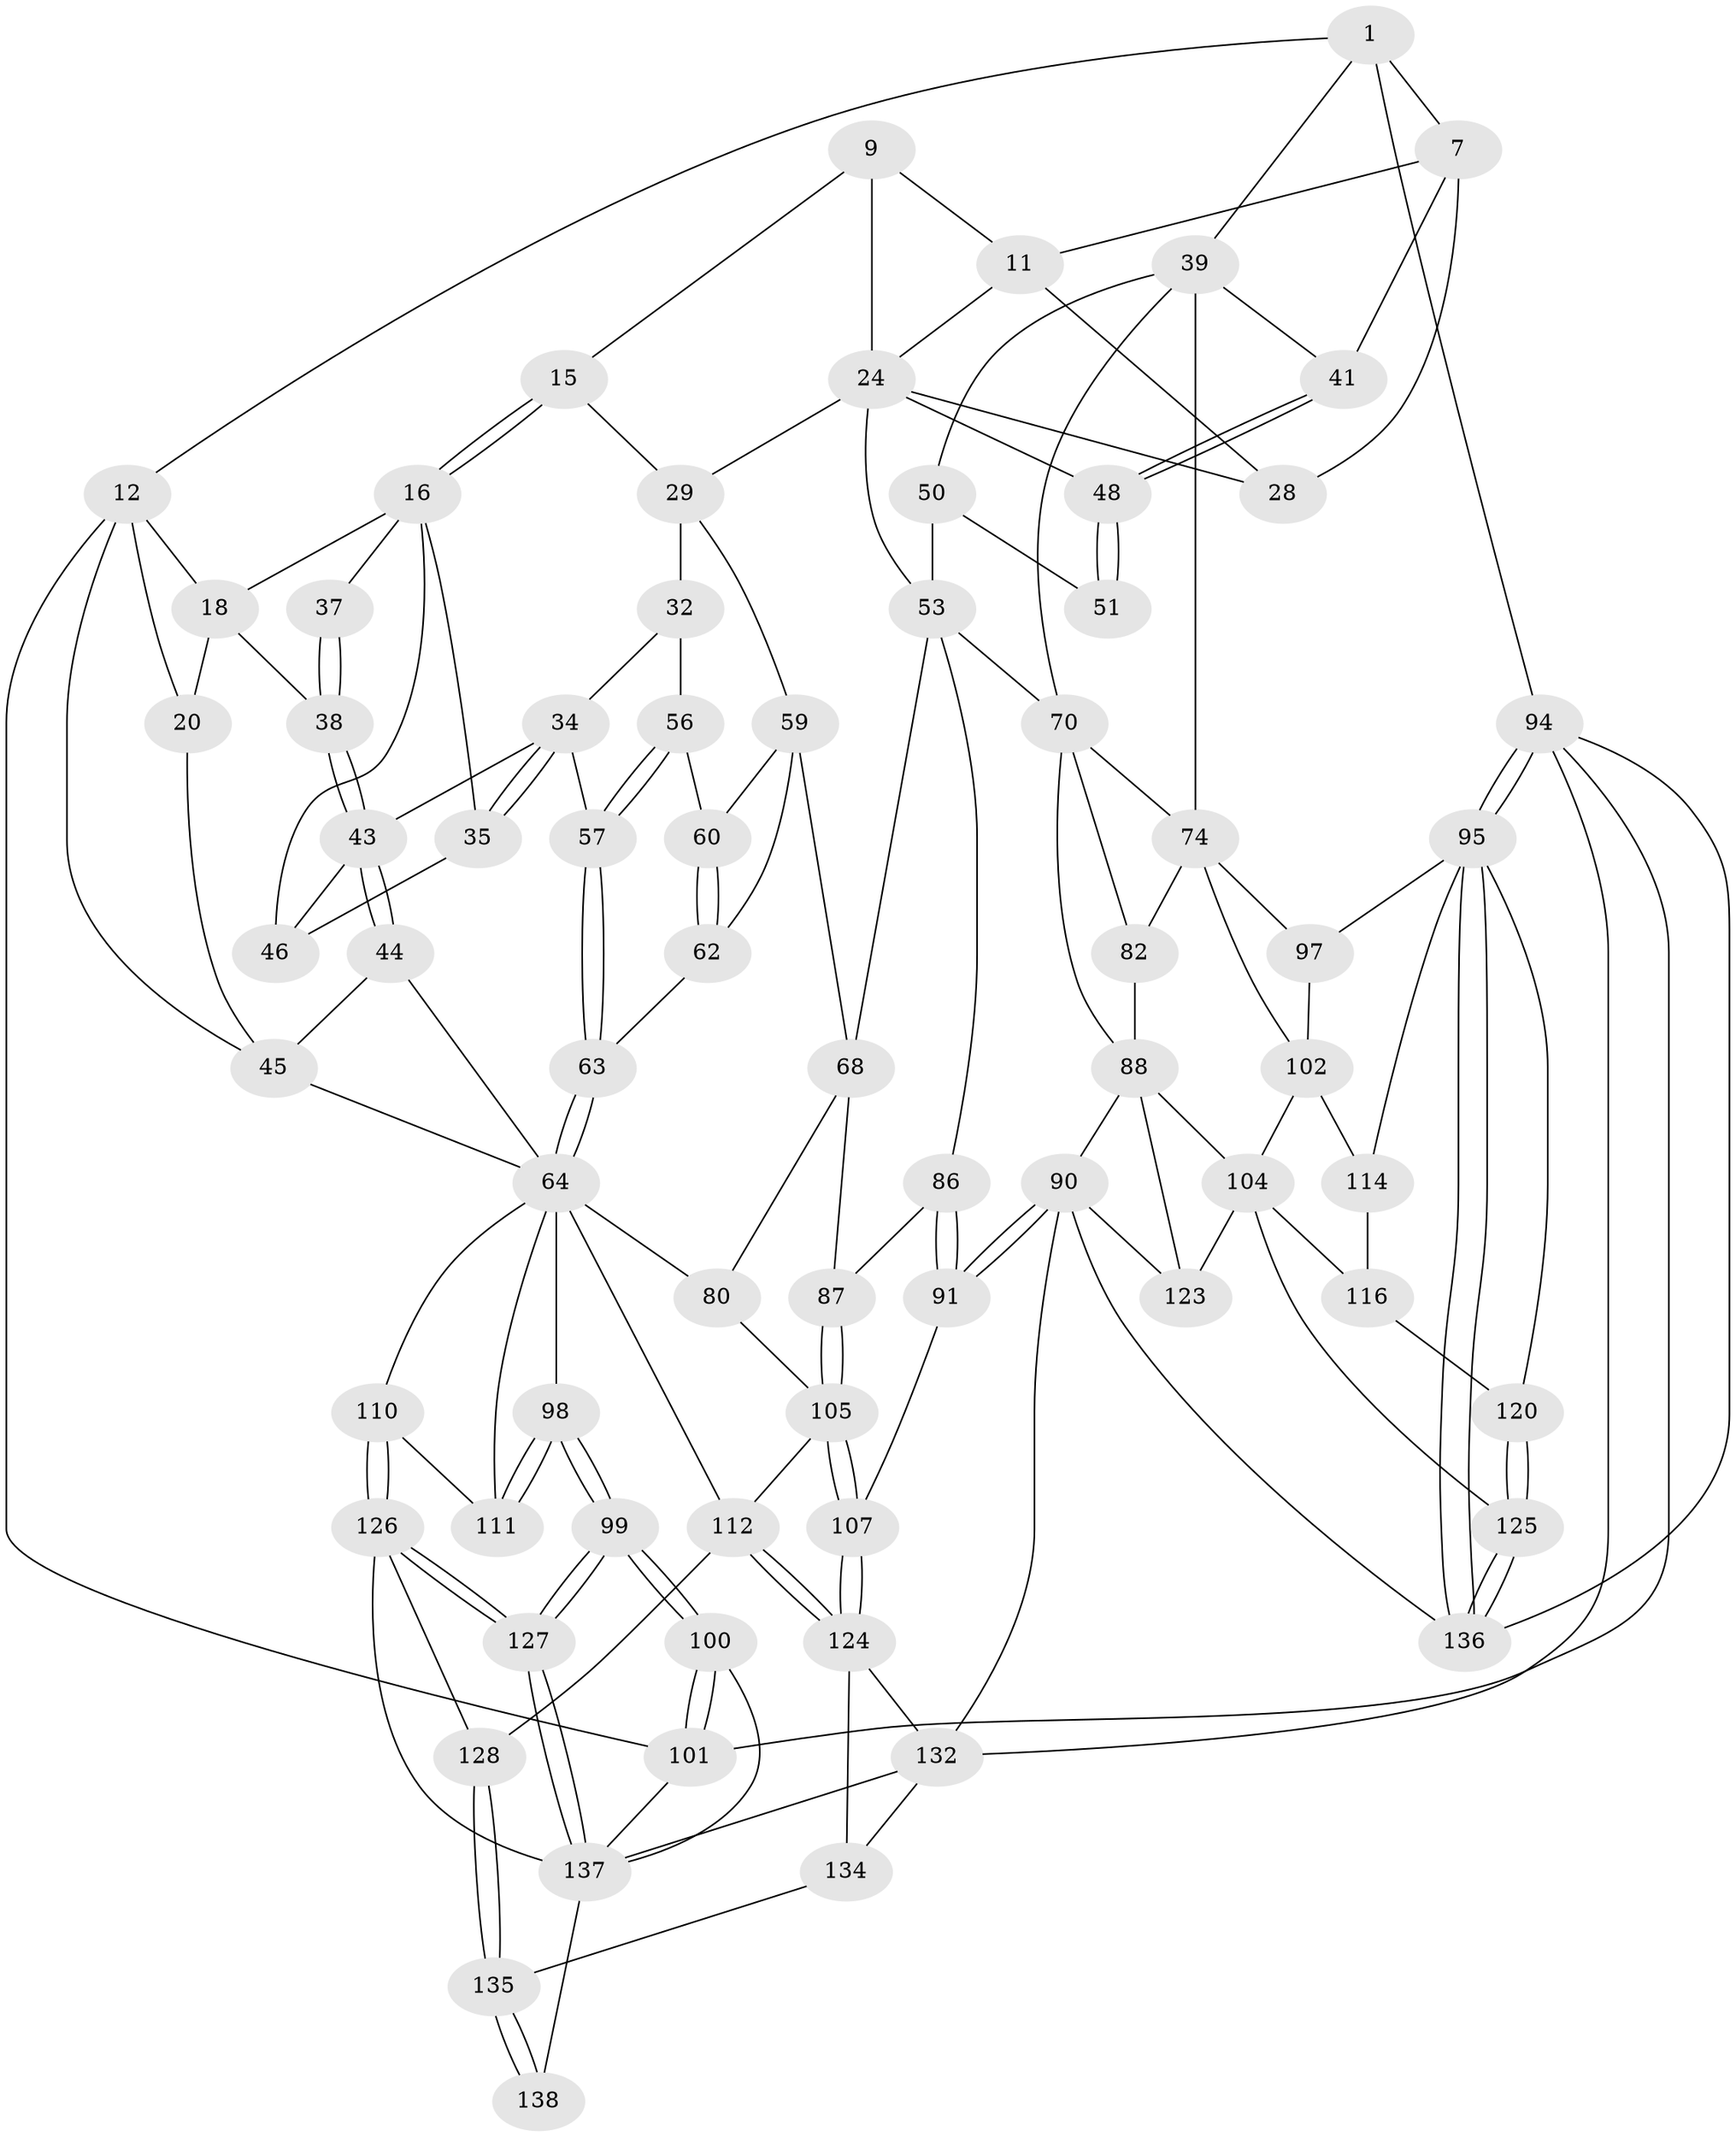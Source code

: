 // original degree distribution, {3: 0.02054794520547945, 6: 0.2465753424657534, 5: 0.4863013698630137, 4: 0.2465753424657534}
// Generated by graph-tools (version 1.1) at 2025/17/03/09/25 04:17:08]
// undirected, 73 vertices, 165 edges
graph export_dot {
graph [start="1"]
  node [color=gray90,style=filled];
  1 [pos="+0.8061475199041536+0",super="+2"];
  7 [pos="+0.9005120645733081+0.10874041327472325",super="+8+27"];
  9 [pos="+0.5009896891674028+0",super="+14+10"];
  11 [pos="+0.6984943864397015+0",super="+23"];
  12 [pos="+0+0",super="+13+21"];
  15 [pos="+0.40720415908139496+0.051073180568615976"];
  16 [pos="+0.31867443498883796+0.09379298792649862",super="+17+36"];
  18 [pos="+0.22424915000927811+0",super="+19"];
  20 [pos="+0.09347481260197697+0.12881667967733076"];
  24 [pos="+0.6331285623827021+0.2115126074836118",super="+31+25"];
  28 [pos="+0.7440070774504113+0"];
  29 [pos="+0.5348924632648357+0.2205764339233909",super="+58+30"];
  32 [pos="+0.40209902427420263+0.22551793474199439",super="+33"];
  34 [pos="+0.3765069600452775+0.22081270280279558",super="+54"];
  35 [pos="+0.3611084210545381+0.20900379244063166"];
  37 [pos="+0.20516295497793954+0.1604802266152368"];
  38 [pos="+0.18143002391438767+0.17105254750419188"];
  39 [pos="+1+0.22331541736417188",super="+40+73"];
  41 [pos="+0.8319024829189358+0.1745887347513685"];
  43 [pos="+0.17514651405712928+0.261442827510174",super="+47"];
  44 [pos="+0.10599091518261601+0.3370544792996952",super="+61"];
  45 [pos="+0.07635442872492314+0.32425707826459055",super="+76"];
  46 [pos="+0.28367036763995307+0.2108501110047576"];
  48 [pos="+0.809517569504631+0.20115983299881146"];
  50 [pos="+0.8337052791603619+0.3083478990188631",super="+52"];
  51 [pos="+0.8097295421204117+0.21155608670133413"];
  53 [pos="+0.6280083385584191+0.35760570102961925",super="+66"];
  56 [pos="+0.350804058267465+0.3015502278487377"];
  57 [pos="+0.2989798880953635+0.33629186949411377"];
  59 [pos="+0.42710884442734+0.34155353337736744",super="+69"];
  60 [pos="+0.3581108972867219+0.32143290407900044"];
  62 [pos="+0.36473601370220016+0.39023752271750217"];
  63 [pos="+0.30344249982835764+0.39724828381068555"];
  64 [pos="+0.22023515428468782+0.47619888858670034",super="+81+65"];
  68 [pos="+0.4434142792762408+0.4243235332155451",super="+79"];
  70 [pos="+0.8750406449789776+0.3709248181299366",super="+71"];
  74 [pos="+0.9235713102155457+0.382159724926654",super="+75+84"];
  80 [pos="+0.2988414688911061+0.5270998093578033"];
  82 [pos="+0.8760478603474642+0.4872748552961805",super="+83"];
  86 [pos="+0.5647403844447403+0.5216192609786077"];
  87 [pos="+0.44279342940541155+0.5060546290995575"];
  88 [pos="+0.7214065769418445+0.5965040271860304",super="+89+93"];
  90 [pos="+0.5678727643641247+0.6405645785794798",super="+130"];
  91 [pos="+0.5675110352492787+0.6403748733232065"];
  94 [pos="+1+1",super="+144"];
  95 [pos="+1+0.7577288456990737",super="+96"];
  97 [pos="+1+0.6657187830633018"];
  98 [pos="+0+0.5966978273129675"];
  99 [pos="+0+0.7920243650259944"];
  100 [pos="+0+1"];
  101 [pos="+0+1"];
  102 [pos="+0.9250659588561296+0.5388307101447015",super="+103+108"];
  104 [pos="+0.7813331776864842+0.6171744842603762",super="+118"];
  105 [pos="+0.4545088138171032+0.6291199302613194",super="+106"];
  107 [pos="+0.4772853978383967+0.647965535945919"];
  110 [pos="+0.10619897002787512+0.6725733258837845"];
  111 [pos="+0.07996166914848266+0.5554613003770329"];
  112 [pos="+0.29438189738229886+0.6946409735643126",super="+113"];
  114 [pos="+0.9614718342607224+0.6249438445881681",super="+115"];
  116 [pos="+0.9240119834610387+0.6591869727630439",super="+117"];
  120 [pos="+0.9102008065412848+0.7543893014959416",super="+121"];
  123 [pos="+0.6915957655313993+0.7470349278598423"];
  124 [pos="+0.4186700706326074+0.7825366754283314",super="+133"];
  125 [pos="+0.8342062603427882+0.8394637504102764"];
  126 [pos="+0.10469665585996635+0.6796420536444453",super="+129"];
  127 [pos="+0+0.7436164882261094"];
  128 [pos="+0.230283926160196+0.7321136266080831"];
  132 [pos="+0.5546518268430992+0.85488342124688",super="+141"];
  134 [pos="+0.41813774543693005+0.7995812526810958"];
  135 [pos="+0.2906093684274549+0.881476059768749"];
  136 [pos="+0.8353758445386609+0.8701378003121331",super="+140"];
  137 [pos="+0.14168547956010671+0.7994894520494552",super="+139"];
  138 [pos="+0.2855195151167549+0.8939583331550162"];
  1 -- 7 [weight=2];
  1 -- 39;
  1 -- 12;
  1 -- 94;
  7 -- 11;
  7 -- 41;
  7 -- 28;
  9 -- 15;
  9 -- 24;
  9 -- 11;
  11 -- 24;
  11 -- 28;
  12 -- 101;
  12 -- 18;
  12 -- 20;
  12 -- 45;
  15 -- 16;
  15 -- 16;
  15 -- 29;
  16 -- 18;
  16 -- 37 [weight=2];
  16 -- 35;
  16 -- 46;
  18 -- 20;
  18 -- 38;
  20 -- 45;
  24 -- 48;
  24 -- 28;
  24 -- 53;
  24 -- 29;
  29 -- 32 [weight=2];
  29 -- 59;
  32 -- 56;
  32 -- 34;
  34 -- 35;
  34 -- 35;
  34 -- 57;
  34 -- 43;
  35 -- 46;
  37 -- 38;
  37 -- 38;
  38 -- 43;
  38 -- 43;
  39 -- 41;
  39 -- 50;
  39 -- 70;
  39 -- 74 [weight=2];
  41 -- 48;
  41 -- 48;
  43 -- 44 [weight=2];
  43 -- 44;
  43 -- 46;
  44 -- 45;
  44 -- 64;
  45 -- 64;
  48 -- 51;
  48 -- 51;
  50 -- 51 [weight=2];
  50 -- 53;
  53 -- 68;
  53 -- 86;
  53 -- 70;
  56 -- 57;
  56 -- 57;
  56 -- 60;
  57 -- 63;
  57 -- 63;
  59 -- 60;
  59 -- 68;
  59 -- 62;
  60 -- 62;
  60 -- 62;
  62 -- 63;
  63 -- 64;
  63 -- 64;
  64 -- 80;
  64 -- 110;
  64 -- 112;
  64 -- 98;
  64 -- 111;
  68 -- 80;
  68 -- 87;
  70 -- 74;
  70 -- 88;
  70 -- 82;
  74 -- 82 [weight=2];
  74 -- 97;
  74 -- 102;
  80 -- 105;
  82 -- 88;
  86 -- 87;
  86 -- 91;
  86 -- 91;
  87 -- 105;
  87 -- 105;
  88 -- 90;
  88 -- 123;
  88 -- 104;
  90 -- 91;
  90 -- 91;
  90 -- 136;
  90 -- 123;
  90 -- 132;
  91 -- 107;
  94 -- 95;
  94 -- 95;
  94 -- 101;
  94 -- 136;
  94 -- 132;
  95 -- 136;
  95 -- 136;
  95 -- 120;
  95 -- 97;
  95 -- 114;
  97 -- 102;
  98 -- 99;
  98 -- 99;
  98 -- 111;
  98 -- 111;
  99 -- 100;
  99 -- 100;
  99 -- 127;
  99 -- 127;
  100 -- 101;
  100 -- 101;
  100 -- 137;
  101 -- 137;
  102 -- 104;
  102 -- 114 [weight=2];
  104 -- 125;
  104 -- 123;
  104 -- 116;
  105 -- 107;
  105 -- 107;
  105 -- 112;
  107 -- 124;
  107 -- 124;
  110 -- 111;
  110 -- 126;
  110 -- 126;
  112 -- 124;
  112 -- 124;
  112 -- 128;
  114 -- 116;
  116 -- 120 [weight=2];
  120 -- 125;
  120 -- 125;
  124 -- 132;
  124 -- 134;
  125 -- 136;
  125 -- 136;
  126 -- 127;
  126 -- 127;
  126 -- 128;
  126 -- 137;
  127 -- 137;
  127 -- 137;
  128 -- 135;
  128 -- 135;
  132 -- 137;
  132 -- 134;
  134 -- 135;
  135 -- 138;
  135 -- 138;
  137 -- 138 [weight=2];
}
